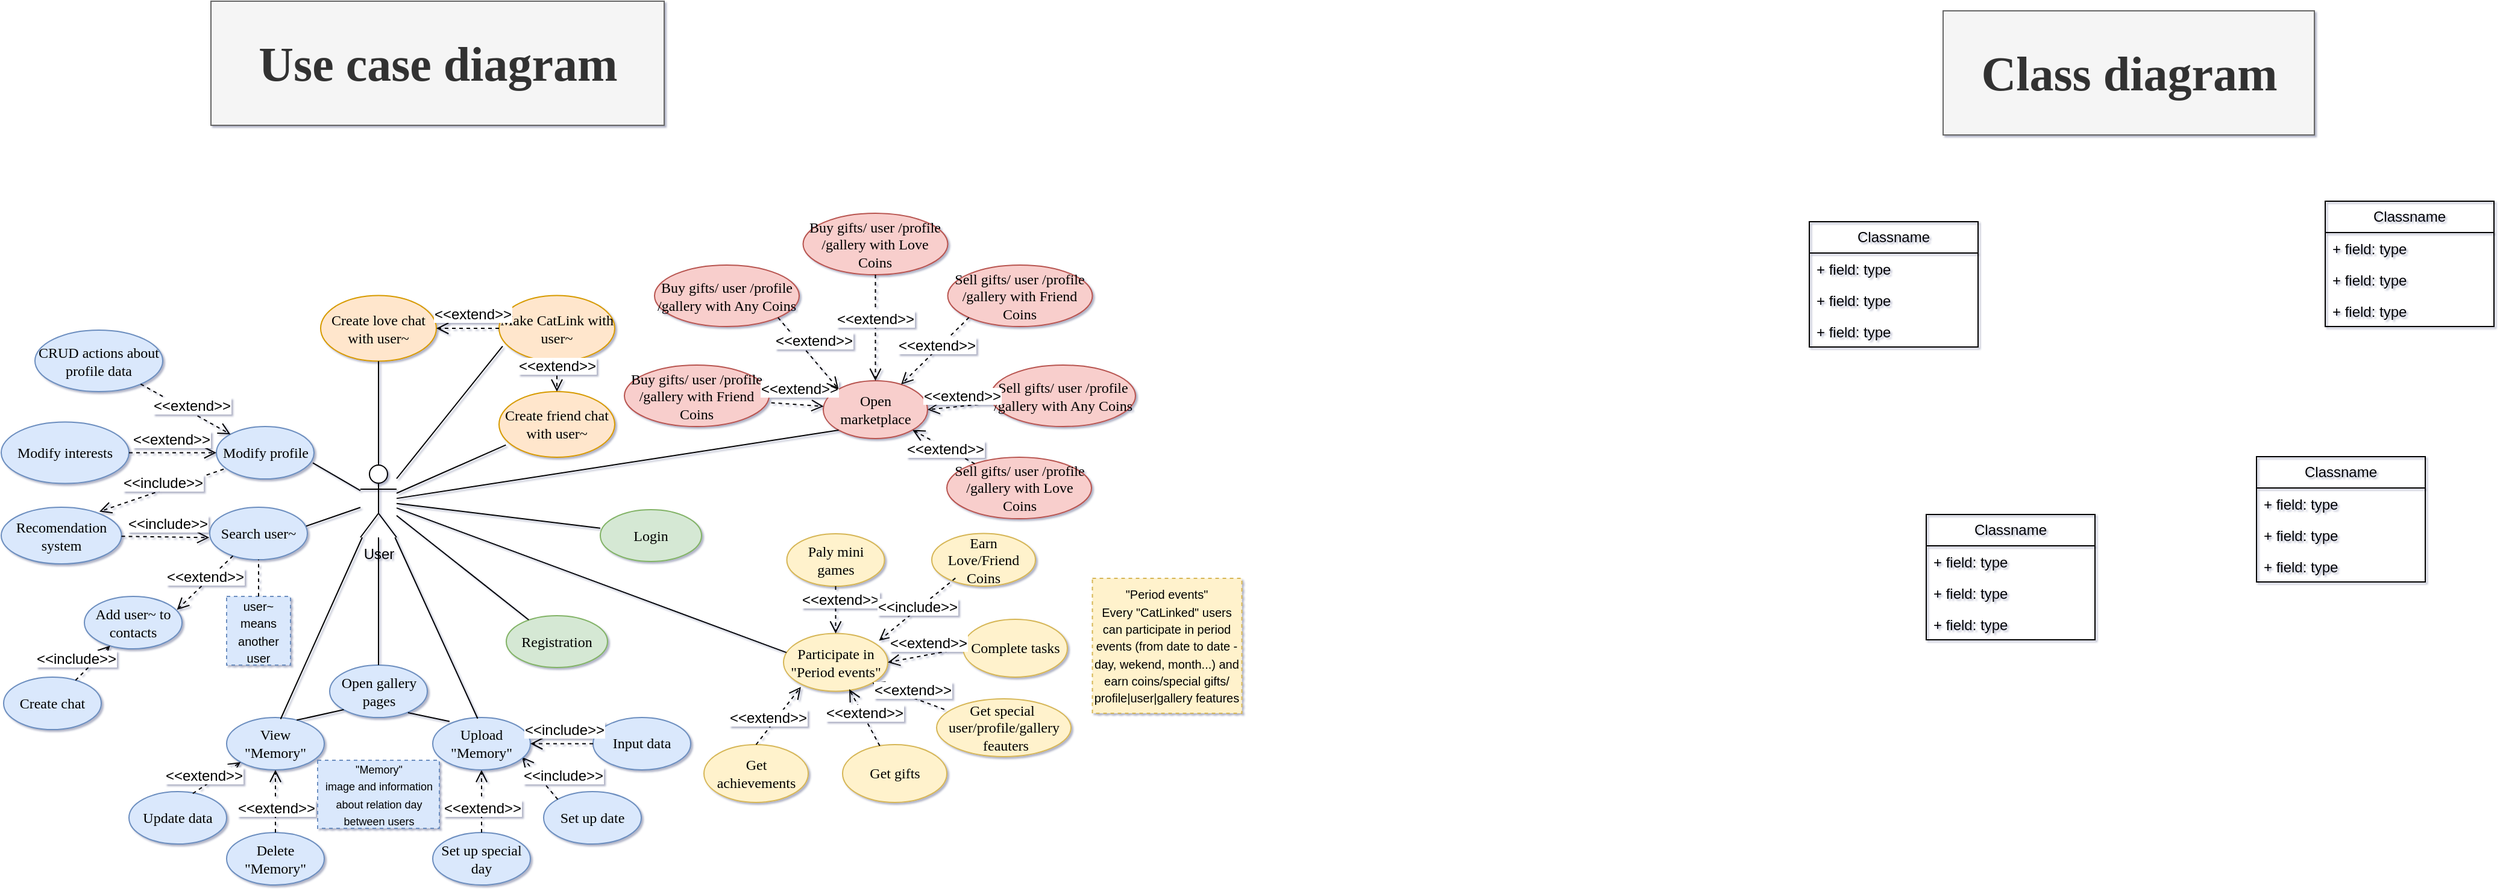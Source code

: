 <mxfile version="28.1.1">
  <diagram name="Page-1" id="BVFFTkGotnWz1ECZ5XN4">
    <mxGraphModel dx="1934" dy="972" grid="0" gridSize="10" guides="1" tooltips="1" connect="1" arrows="1" fold="1" page="0" pageScale="1" pageWidth="850" pageHeight="1100" background="light-dark(#FFFFFF,#F1F1F1)" math="0" shadow="1">
      <root>
        <mxCell id="0" />
        <mxCell id="1" parent="0" />
        <mxCell id="_nb2k66JtucjqHiSEeKR-1" value="&lt;h1&gt;&lt;font style=&quot;font-size: 40px;&quot; face=&quot;Georgia&quot;&gt;Use case diagram&lt;/font&gt;&lt;/h1&gt;" style="text;html=1;align=center;verticalAlign=middle;resizable=0;points=[];autosize=1;strokeColor=#666666;fillColor=#f5f5f5;fontSize=16;fontColor=#333333;" vertex="1" parent="1">
          <mxGeometry x="-236" y="-296" width="376" height="103" as="geometry" />
        </mxCell>
        <mxCell id="_nb2k66JtucjqHiSEeKR-5" value="User" style="shape=umlActor;verticalLabelPosition=bottom;verticalAlign=top;html=1;outlineConnect=0;" vertex="1" parent="1">
          <mxGeometry x="-112" y="89" width="30" height="60" as="geometry" />
        </mxCell>
        <mxCell id="_nb2k66JtucjqHiSEeKR-12" value="&lt;font face=&quot;Georgia&quot;&gt;Registration&lt;/font&gt;" style="ellipse;whiteSpace=wrap;html=1;fillColor=#d5e8d4;strokeColor=#82b366;" vertex="1" parent="1">
          <mxGeometry x="9" y="214" width="84" height="43" as="geometry" />
        </mxCell>
        <mxCell id="_nb2k66JtucjqHiSEeKR-27" style="edgeStyle=none;curved=1;rounded=0;orthogonalLoop=1;jettySize=auto;html=1;entryX=0.222;entryY=0.081;entryDx=0;entryDy=0;fontSize=12;startSize=8;endSize=8;endArrow=none;endFill=0;entryPerimeter=0;" edge="1" parent="1" source="_nb2k66JtucjqHiSEeKR-5" target="_nb2k66JtucjqHiSEeKR-12">
          <mxGeometry relative="1" as="geometry">
            <mxPoint x="-109" y="131" as="sourcePoint" />
            <mxPoint x="-180" y="159" as="targetPoint" />
          </mxGeometry>
        </mxCell>
        <mxCell id="_nb2k66JtucjqHiSEeKR-30" value="&lt;font face=&quot;Georgia&quot;&gt;Search user~&lt;/font&gt;" style="ellipse;whiteSpace=wrap;html=1;fillColor=#dae8fc;strokeColor=#6c8ebf;" vertex="1" parent="1">
          <mxGeometry x="-237" y="124" width="81" height="43.5" as="geometry" />
        </mxCell>
        <mxCell id="_nb2k66JtucjqHiSEeKR-31" value="&lt;font face=&quot;Georgia&quot;&gt;Recomendation system&lt;/font&gt;" style="ellipse;whiteSpace=wrap;html=1;fillColor=#dae8fc;strokeColor=#6c8ebf;" vertex="1" parent="1">
          <mxGeometry x="-410" y="124" width="99.79" height="47" as="geometry" />
        </mxCell>
        <mxCell id="_nb2k66JtucjqHiSEeKR-32" style="edgeStyle=none;curved=1;rounded=0;orthogonalLoop=1;jettySize=auto;html=1;fontSize=12;startSize=8;endSize=8;endArrow=none;endFill=0;exitX=0.988;exitY=0.359;exitDx=0;exitDy=0;exitPerimeter=0;" edge="1" parent="1" source="_nb2k66JtucjqHiSEeKR-30" target="_nb2k66JtucjqHiSEeKR-5">
          <mxGeometry relative="1" as="geometry">
            <mxPoint x="20" y="132" as="sourcePoint" />
            <mxPoint x="-51" y="155" as="targetPoint" />
          </mxGeometry>
        </mxCell>
        <mxCell id="_nb2k66JtucjqHiSEeKR-33" value="&amp;lt;&amp;lt;include&amp;gt;&amp;gt;" style="html=1;verticalAlign=bottom;endArrow=open;dashed=1;endSize=8;curved=0;rounded=0;fontSize=12;entryX=-0.005;entryY=0.579;entryDx=0;entryDy=0;entryPerimeter=0;" edge="1" parent="1" source="_nb2k66JtucjqHiSEeKR-31" target="_nb2k66JtucjqHiSEeKR-30">
          <mxGeometry x="0.051" y="2" relative="1" as="geometry">
            <mxPoint x="115.21" y="191" as="sourcePoint" />
            <mxPoint x="35.21" y="191" as="targetPoint" />
            <mxPoint as="offset" />
          </mxGeometry>
        </mxCell>
        <mxCell id="_nb2k66JtucjqHiSEeKR-37" value="&lt;font style=&quot;font-size: 10px;&quot;&gt;user~&lt;/font&gt;&lt;div&gt;&lt;font style=&quot;font-size: 10px;&quot;&gt;means another user&lt;/font&gt;&lt;/div&gt;" style="whiteSpace=wrap;html=1;strokeWidth=1;dashed=1;fillColor=#dae8fc;strokeColor=#6c8ebf;" vertex="1" parent="1">
          <mxGeometry x="-223" y="198" width="53" height="57" as="geometry" />
        </mxCell>
        <mxCell id="_nb2k66JtucjqHiSEeKR-39" style="edgeStyle=none;curved=1;rounded=0;orthogonalLoop=1;jettySize=auto;html=1;fontSize=12;startSize=8;endSize=8;endArrow=none;endFill=0;exitX=0.5;exitY=0;exitDx=0;exitDy=0;entryX=0.5;entryY=1;entryDx=0;entryDy=0;dashed=1;" edge="1" parent="1" source="_nb2k66JtucjqHiSEeKR-37" target="_nb2k66JtucjqHiSEeKR-30">
          <mxGeometry relative="1" as="geometry">
            <mxPoint x="111.21" y="177" as="sourcePoint" />
            <mxPoint x="30.21" y="177" as="targetPoint" />
          </mxGeometry>
        </mxCell>
        <mxCell id="_nb2k66JtucjqHiSEeKR-41" value="&lt;font face=&quot;Georgia&quot;&gt;Open marketplace&lt;/font&gt;" style="ellipse;whiteSpace=wrap;html=1;fillColor=#f8cecc;strokeColor=#b85450;" vertex="1" parent="1">
          <mxGeometry x="272" y="19" width="86.5" height="48" as="geometry" />
        </mxCell>
        <mxCell id="_nb2k66JtucjqHiSEeKR-43" value="&lt;font face=&quot;Georgia&quot;&gt;Make CatLink with user~&lt;/font&gt;" style="ellipse;whiteSpace=wrap;html=1;fillColor=#ffe6cc;strokeColor=#d79b00;" vertex="1" parent="1">
          <mxGeometry x="3" y="-51.75" width="96" height="54.5" as="geometry" />
        </mxCell>
        <mxCell id="_nb2k66JtucjqHiSEeKR-46" style="edgeStyle=none;curved=1;rounded=0;orthogonalLoop=1;jettySize=auto;html=1;entryX=0;entryY=1;entryDx=0;entryDy=0;fontSize=12;startSize=8;endSize=8;endArrow=none;endFill=0;" edge="1" parent="1" source="_nb2k66JtucjqHiSEeKR-5" target="_nb2k66JtucjqHiSEeKR-41">
          <mxGeometry relative="1" as="geometry">
            <mxPoint x="-52" y="107" as="sourcePoint" />
            <mxPoint x="-124" y="77" as="targetPoint" />
          </mxGeometry>
        </mxCell>
        <mxCell id="_nb2k66JtucjqHiSEeKR-48" style="edgeStyle=none;curved=1;rounded=0;orthogonalLoop=1;jettySize=auto;html=1;entryX=0.031;entryY=0.771;entryDx=0;entryDy=0;fontSize=12;startSize=8;endSize=8;endArrow=none;endFill=0;entryPerimeter=0;" edge="1" parent="1" source="_nb2k66JtucjqHiSEeKR-5" target="_nb2k66JtucjqHiSEeKR-43">
          <mxGeometry relative="1" as="geometry">
            <mxPoint x="4" y="143" as="sourcePoint" />
            <mxPoint x="-40" y="66" as="targetPoint" />
          </mxGeometry>
        </mxCell>
        <mxCell id="_nb2k66JtucjqHiSEeKR-51" value="&lt;font face=&quot;Georgia&quot;&gt;Create love chat with user~&lt;/font&gt;" style="ellipse;whiteSpace=wrap;html=1;fillColor=#ffe6cc;strokeColor=#d79b00;" vertex="1" parent="1">
          <mxGeometry x="-145" y="-51.75" width="96" height="54.5" as="geometry" />
        </mxCell>
        <mxCell id="_nb2k66JtucjqHiSEeKR-52" value="&lt;font face=&quot;Georgia&quot;&gt;Create friend chat with user~&lt;/font&gt;" style="ellipse;whiteSpace=wrap;html=1;fillColor=#ffe6cc;strokeColor=#d79b00;" vertex="1" parent="1">
          <mxGeometry x="3" y="28" width="96" height="54.5" as="geometry" />
        </mxCell>
        <mxCell id="_nb2k66JtucjqHiSEeKR-53" style="edgeStyle=none;curved=1;rounded=0;orthogonalLoop=1;jettySize=auto;html=1;entryX=0.059;entryY=0.813;entryDx=0;entryDy=0;fontSize=12;startSize=8;endSize=8;endArrow=none;endFill=0;entryPerimeter=0;" edge="1" parent="1" source="_nb2k66JtucjqHiSEeKR-5" target="_nb2k66JtucjqHiSEeKR-52">
          <mxGeometry relative="1" as="geometry">
            <mxPoint x="80" y="35" as="sourcePoint" />
            <mxPoint x="158" y="-20" as="targetPoint" />
          </mxGeometry>
        </mxCell>
        <mxCell id="_nb2k66JtucjqHiSEeKR-54" style="edgeStyle=none;curved=1;rounded=0;orthogonalLoop=1;jettySize=auto;html=1;entryX=0.5;entryY=1;entryDx=0;entryDy=0;fontSize=12;startSize=8;endSize=8;endArrow=none;endFill=0;" edge="1" parent="1" source="_nb2k66JtucjqHiSEeKR-5" target="_nb2k66JtucjqHiSEeKR-51">
          <mxGeometry relative="1" as="geometry">
            <mxPoint x="80" y="51" as="sourcePoint" />
            <mxPoint x="171" y="11" as="targetPoint" />
          </mxGeometry>
        </mxCell>
        <mxCell id="_nb2k66JtucjqHiSEeKR-55" value="&amp;lt;&amp;lt;extend&amp;gt;&amp;gt;" style="html=1;verticalAlign=bottom;endArrow=open;dashed=1;endSize=8;curved=0;rounded=0;fontSize=12;entryX=1;entryY=0.5;entryDx=0;entryDy=0;exitX=0;exitY=0.5;exitDx=0;exitDy=0;" edge="1" parent="1" source="_nb2k66JtucjqHiSEeKR-43" target="_nb2k66JtucjqHiSEeKR-51">
          <mxGeometry x="-0.133" y="-3" relative="1" as="geometry">
            <mxPoint x="159" y="128" as="sourcePoint" />
            <mxPoint x="99" y="99" as="targetPoint" />
            <mxPoint as="offset" />
          </mxGeometry>
        </mxCell>
        <mxCell id="_nb2k66JtucjqHiSEeKR-56" value="&amp;lt;&amp;lt;extend&amp;gt;&amp;gt;" style="html=1;verticalAlign=bottom;endArrow=open;dashed=1;endSize=8;curved=0;rounded=0;fontSize=12;entryX=0.5;entryY=0;entryDx=0;entryDy=0;exitX=0.5;exitY=1;exitDx=0;exitDy=0;" edge="1" parent="1" source="_nb2k66JtucjqHiSEeKR-43" target="_nb2k66JtucjqHiSEeKR-52">
          <mxGeometry x="0.024" relative="1" as="geometry">
            <mxPoint x="211" y="25" as="sourcePoint" />
            <mxPoint x="151" y="-4" as="targetPoint" />
            <mxPoint as="offset" />
          </mxGeometry>
        </mxCell>
        <mxCell id="_nb2k66JtucjqHiSEeKR-63" value="&lt;font face=&quot;Georgia&quot;&gt;Add user~ to contacts&lt;/font&gt;" style="ellipse;whiteSpace=wrap;html=1;fillColor=#dae8fc;strokeColor=#6c8ebf;" vertex="1" parent="1">
          <mxGeometry x="-341" y="198" width="81" height="43.5" as="geometry" />
        </mxCell>
        <mxCell id="_nb2k66JtucjqHiSEeKR-65" value="&amp;lt;&amp;lt;extend&amp;gt;&amp;gt;" style="html=1;verticalAlign=bottom;endArrow=open;dashed=1;endSize=8;curved=0;rounded=0;fontSize=12;entryX=0.948;entryY=0.257;entryDx=0;entryDy=0;entryPerimeter=0;exitX=0.237;exitY=0.929;exitDx=0;exitDy=0;exitPerimeter=0;" edge="1" parent="1" source="_nb2k66JtucjqHiSEeKR-30" target="_nb2k66JtucjqHiSEeKR-63">
          <mxGeometry x="0.092" y="3" relative="1" as="geometry">
            <mxPoint x="158" y="174" as="sourcePoint" />
            <mxPoint x="96" y="149" as="targetPoint" />
            <mxPoint as="offset" />
          </mxGeometry>
        </mxCell>
        <mxCell id="_nb2k66JtucjqHiSEeKR-66" value="&lt;font face=&quot;Georgia&quot;&gt;Open gallery pages&lt;/font&gt;" style="ellipse;whiteSpace=wrap;html=1;fillColor=#dae8fc;strokeColor=#6c8ebf;" vertex="1" parent="1">
          <mxGeometry x="-137.5" y="255" width="81" height="43.5" as="geometry" />
        </mxCell>
        <mxCell id="_nb2k66JtucjqHiSEeKR-67" style="edgeStyle=none;curved=1;rounded=0;orthogonalLoop=1;jettySize=auto;html=1;fontSize=12;startSize=8;endSize=8;endArrow=none;endFill=0;exitX=0.5;exitY=0;exitDx=0;exitDy=0;" edge="1" parent="1" source="_nb2k66JtucjqHiSEeKR-66" target="_nb2k66JtucjqHiSEeKR-5">
          <mxGeometry relative="1" as="geometry">
            <mxPoint x="-1" y="175" as="sourcePoint" />
            <mxPoint x="-78" y="129" as="targetPoint" />
          </mxGeometry>
        </mxCell>
        <mxCell id="_nb2k66JtucjqHiSEeKR-69" value="&lt;font face=&quot;Georgia&quot;&gt;Set up date&lt;/font&gt;" style="ellipse;whiteSpace=wrap;html=1;fillColor=#dae8fc;strokeColor=#6c8ebf;" vertex="1" parent="1">
          <mxGeometry x="40" y="360" width="81" height="43.5" as="geometry" />
        </mxCell>
        <mxCell id="_nb2k66JtucjqHiSEeKR-71" value="&amp;lt;&amp;lt;include&amp;gt;&amp;gt;" style="html=1;verticalAlign=bottom;endArrow=open;dashed=1;endSize=8;curved=0;rounded=0;fontSize=12;exitX=0;exitY=0;exitDx=0;exitDy=0;entryX=0.914;entryY=0.752;entryDx=0;entryDy=0;entryPerimeter=0;" edge="1" parent="1" source="_nb2k66JtucjqHiSEeKR-69" target="_nb2k66JtucjqHiSEeKR-74">
          <mxGeometry x="-0.758" y="-10" relative="1" as="geometry">
            <mxPoint x="25" y="342" as="sourcePoint" />
            <mxPoint x="-50" y="360" as="targetPoint" />
            <mxPoint as="offset" />
          </mxGeometry>
        </mxCell>
        <mxCell id="_nb2k66JtucjqHiSEeKR-72" value="&lt;font face=&quot;Georgia&quot;&gt;Set up special day&lt;/font&gt;" style="ellipse;whiteSpace=wrap;html=1;fillColor=#dae8fc;strokeColor=#6c8ebf;" vertex="1" parent="1">
          <mxGeometry x="-52" y="394" width="81" height="43.5" as="geometry" />
        </mxCell>
        <mxCell id="_nb2k66JtucjqHiSEeKR-73" value="&amp;lt;&amp;lt;extend&amp;gt;&amp;gt;" style="html=1;verticalAlign=bottom;endArrow=open;dashed=1;endSize=8;curved=0;rounded=0;fontSize=12;entryX=0.5;entryY=1;entryDx=0;entryDy=0;exitX=0.5;exitY=0;exitDx=0;exitDy=0;" edge="1" parent="1" source="_nb2k66JtucjqHiSEeKR-72" target="_nb2k66JtucjqHiSEeKR-74">
          <mxGeometry x="-0.566" relative="1" as="geometry">
            <mxPoint x="110" y="377.5" as="sourcePoint" />
            <mxPoint x="-82" y="377.0" as="targetPoint" />
            <mxPoint as="offset" />
          </mxGeometry>
        </mxCell>
        <mxCell id="_nb2k66JtucjqHiSEeKR-74" value="&lt;font face=&quot;Georgia&quot;&gt;Upload &quot;Memory&quot;&lt;/font&gt;" style="ellipse;whiteSpace=wrap;html=1;fillColor=#dae8fc;strokeColor=#6c8ebf;" vertex="1" parent="1">
          <mxGeometry x="-52" y="298.5" width="81" height="43.5" as="geometry" />
        </mxCell>
        <mxCell id="_nb2k66JtucjqHiSEeKR-75" style="edgeStyle=none;curved=1;rounded=0;orthogonalLoop=1;jettySize=auto;html=1;fontSize=12;startSize=8;endSize=8;endArrow=none;endFill=0;exitX=0.172;exitY=0.074;exitDx=0;exitDy=0;entryX=0.802;entryY=0.909;entryDx=0;entryDy=0;entryPerimeter=0;exitPerimeter=0;" edge="1" parent="1" source="_nb2k66JtucjqHiSEeKR-74" target="_nb2k66JtucjqHiSEeKR-66">
          <mxGeometry relative="1" as="geometry">
            <mxPoint x="-92" y="364" as="sourcePoint" />
            <mxPoint x="-92" y="254" as="targetPoint" />
          </mxGeometry>
        </mxCell>
        <mxCell id="_nb2k66JtucjqHiSEeKR-76" style="edgeStyle=none;curved=1;rounded=0;orthogonalLoop=1;jettySize=auto;html=1;fontSize=12;startSize=8;endSize=8;endArrow=none;endFill=0;exitX=0.46;exitY=0.02;exitDx=0;exitDy=0;exitPerimeter=0;" edge="1" parent="1" source="_nb2k66JtucjqHiSEeKR-74" target="_nb2k66JtucjqHiSEeKR-5">
          <mxGeometry relative="1" as="geometry">
            <mxPoint x="-57" y="310" as="sourcePoint" />
            <mxPoint x="-30" y="204" as="targetPoint" />
          </mxGeometry>
        </mxCell>
        <mxCell id="_nb2k66JtucjqHiSEeKR-77" value="&lt;font face=&quot;Georgia&quot;&gt;View &quot;Memory&quot;&lt;/font&gt;" style="ellipse;whiteSpace=wrap;html=1;fillColor=#dae8fc;strokeColor=#6c8ebf;" vertex="1" parent="1">
          <mxGeometry x="-223" y="298.5" width="81" height="43.5" as="geometry" />
        </mxCell>
        <mxCell id="_nb2k66JtucjqHiSEeKR-78" style="edgeStyle=none;curved=1;rounded=0;orthogonalLoop=1;jettySize=auto;html=1;fontSize=12;startSize=8;endSize=8;endArrow=none;endFill=0;exitX=0.718;exitY=0.05;exitDx=0;exitDy=0;entryX=0;entryY=1;entryDx=0;entryDy=0;exitPerimeter=0;" edge="1" parent="1" source="_nb2k66JtucjqHiSEeKR-77" target="_nb2k66JtucjqHiSEeKR-66">
          <mxGeometry relative="1" as="geometry">
            <mxPoint x="-98" y="310" as="sourcePoint" />
            <mxPoint x="-119" y="295" as="targetPoint" />
          </mxGeometry>
        </mxCell>
        <mxCell id="_nb2k66JtucjqHiSEeKR-79" value="&lt;font face=&quot;Georgia&quot;&gt;Update data&lt;/font&gt;" style="ellipse;whiteSpace=wrap;html=1;fillColor=#dae8fc;strokeColor=#6c8ebf;" vertex="1" parent="1">
          <mxGeometry x="-304" y="360" width="81" height="43.5" as="geometry" />
        </mxCell>
        <mxCell id="_nb2k66JtucjqHiSEeKR-80" style="edgeStyle=none;curved=1;rounded=0;orthogonalLoop=1;jettySize=auto;html=1;fontSize=12;startSize=8;endSize=8;endArrow=none;endFill=0;exitX=0.553;exitY=0.029;exitDx=0;exitDy=0;exitPerimeter=0;" edge="1" parent="1" source="_nb2k66JtucjqHiSEeKR-77" target="_nb2k66JtucjqHiSEeKR-5">
          <mxGeometry relative="1" as="geometry">
            <mxPoint x="-19" y="322" as="sourcePoint" />
            <mxPoint x="-72" y="172" as="targetPoint" />
          </mxGeometry>
        </mxCell>
        <mxCell id="_nb2k66JtucjqHiSEeKR-81" value="&amp;lt;&amp;lt;extend&amp;gt;&amp;gt;" style="html=1;verticalAlign=bottom;endArrow=open;dashed=1;endSize=8;curved=0;rounded=0;fontSize=12;entryX=0;entryY=1;entryDx=0;entryDy=0;exitX=0.654;exitY=0.035;exitDx=0;exitDy=0;exitPerimeter=0;" edge="1" parent="1" source="_nb2k66JtucjqHiSEeKR-79" target="_nb2k66JtucjqHiSEeKR-77">
          <mxGeometry x="-0.552" relative="1" as="geometry">
            <mxPoint x="-173" y="418" as="sourcePoint" />
            <mxPoint x="-173" y="366" as="targetPoint" />
            <mxPoint as="offset" />
          </mxGeometry>
        </mxCell>
        <mxCell id="_nb2k66JtucjqHiSEeKR-82" value="&lt;font face=&quot;Georgia&quot;&gt;Input data&lt;/font&gt;" style="ellipse;whiteSpace=wrap;html=1;fillColor=#dae8fc;strokeColor=#6c8ebf;" vertex="1" parent="1">
          <mxGeometry x="81" y="298.5" width="81" height="43.5" as="geometry" />
        </mxCell>
        <mxCell id="_nb2k66JtucjqHiSEeKR-83" value="&amp;lt;&amp;lt;include&amp;gt;&amp;gt;" style="html=1;verticalAlign=bottom;endArrow=open;dashed=1;endSize=8;curved=0;rounded=0;fontSize=12;exitX=0;exitY=0.5;exitDx=0;exitDy=0;entryX=1;entryY=0.5;entryDx=0;entryDy=0;" edge="1" parent="1" source="_nb2k66JtucjqHiSEeKR-82" target="_nb2k66JtucjqHiSEeKR-74">
          <mxGeometry x="-0.079" y="-2" relative="1" as="geometry">
            <mxPoint x="78" y="365" as="sourcePoint" />
            <mxPoint x="38" y="335" as="targetPoint" />
            <mxPoint as="offset" />
          </mxGeometry>
        </mxCell>
        <mxCell id="_nb2k66JtucjqHiSEeKR-86" value="&lt;font face=&quot;Georgia&quot;&gt;Delete &quot;Memory&quot;&lt;/font&gt;" style="ellipse;whiteSpace=wrap;html=1;fillColor=#dae8fc;strokeColor=#6c8ebf;" vertex="1" parent="1">
          <mxGeometry x="-223" y="394" width="81" height="43.5" as="geometry" />
        </mxCell>
        <mxCell id="_nb2k66JtucjqHiSEeKR-87" value="&lt;font style=&quot;font-size: 9px;&quot;&gt;&quot;Memory&quot;&lt;/font&gt;&lt;div&gt;&lt;font style=&quot;font-size: 9px;&quot;&gt;image and information about relation day between users&lt;/font&gt;&lt;/div&gt;" style="whiteSpace=wrap;html=1;strokeWidth=1;dashed=1;fillColor=#dae8fc;strokeColor=#6c8ebf;" vertex="1" parent="1">
          <mxGeometry x="-147.5" y="334" width="101" height="56.5" as="geometry" />
        </mxCell>
        <mxCell id="_nb2k66JtucjqHiSEeKR-88" value="&amp;lt;&amp;lt;extend&amp;gt;&amp;gt;" style="html=1;verticalAlign=bottom;endArrow=open;dashed=1;endSize=8;curved=0;rounded=0;fontSize=12;entryX=0.5;entryY=1;entryDx=0;entryDy=0;" edge="1" parent="1" source="_nb2k66JtucjqHiSEeKR-86" target="_nb2k66JtucjqHiSEeKR-77">
          <mxGeometry x="-0.566" relative="1" as="geometry">
            <mxPoint x="-141" y="390" as="sourcePoint" />
            <mxPoint x="-114" y="362" as="targetPoint" />
            <mxPoint as="offset" />
          </mxGeometry>
        </mxCell>
        <mxCell id="_nb2k66JtucjqHiSEeKR-90" value="&lt;font face=&quot;Georgia&quot;&gt;Modify profile&lt;/font&gt;" style="ellipse;whiteSpace=wrap;html=1;fillColor=#dae8fc;strokeColor=#6c8ebf;" vertex="1" parent="1">
          <mxGeometry x="-231.5" y="57" width="81" height="43.5" as="geometry" />
        </mxCell>
        <mxCell id="_nb2k66JtucjqHiSEeKR-91" value="&lt;font face=&quot;Georgia&quot;&gt;CRUD actions about profile data&lt;/font&gt;" style="ellipse;whiteSpace=wrap;html=1;fillColor=#dae8fc;strokeColor=#6c8ebf;" vertex="1" parent="1">
          <mxGeometry x="-382" y="-23" width="106" height="51" as="geometry" />
        </mxCell>
        <mxCell id="_nb2k66JtucjqHiSEeKR-92" style="edgeStyle=none;curved=1;rounded=0;orthogonalLoop=1;jettySize=auto;html=1;entryX=0.988;entryY=0.693;entryDx=0;entryDy=0;fontSize=12;startSize=8;endSize=8;endArrow=none;endFill=0;entryPerimeter=0;" edge="1" parent="1" source="_nb2k66JtucjqHiSEeKR-5" target="_nb2k66JtucjqHiSEeKR-90">
          <mxGeometry relative="1" as="geometry">
            <mxPoint x="-58" y="137" as="sourcePoint" />
            <mxPoint x="-16" y="46" as="targetPoint" />
          </mxGeometry>
        </mxCell>
        <mxCell id="_nb2k66JtucjqHiSEeKR-93" value="&amp;lt;&amp;lt;extend&amp;gt;&amp;gt;" style="html=1;verticalAlign=bottom;endArrow=open;dashed=1;endSize=8;curved=0;rounded=0;fontSize=12;entryX=0;entryY=0;entryDx=0;entryDy=0;" edge="1" parent="1" source="_nb2k66JtucjqHiSEeKR-91" target="_nb2k66JtucjqHiSEeKR-90">
          <mxGeometry x="0.186" y="-3" relative="1" as="geometry">
            <mxPoint x="37" y="170" as="sourcePoint" />
            <mxPoint x="89" y="147" as="targetPoint" />
            <mxPoint as="offset" />
          </mxGeometry>
        </mxCell>
        <mxCell id="_nb2k66JtucjqHiSEeKR-96" value="&lt;font face=&quot;Georgia&quot;&gt;Modify interests&lt;/font&gt;" style="ellipse;whiteSpace=wrap;html=1;fillColor=#dae8fc;strokeColor=#6c8ebf;" vertex="1" parent="1">
          <mxGeometry x="-410" y="53.25" width="106" height="51" as="geometry" />
        </mxCell>
        <mxCell id="_nb2k66JtucjqHiSEeKR-97" value="&amp;lt;&amp;lt;extend&amp;gt;&amp;gt;" style="html=1;verticalAlign=bottom;endArrow=open;dashed=1;endSize=8;curved=0;rounded=0;fontSize=12;exitX=1;exitY=0.5;exitDx=0;exitDy=0;" edge="1" parent="1" source="_nb2k66JtucjqHiSEeKR-96" target="_nb2k66JtucjqHiSEeKR-90">
          <mxGeometry x="-0.035" y="2" relative="1" as="geometry">
            <mxPoint x="-240" y="69" as="sourcePoint" />
            <mxPoint x="-191" y="97" as="targetPoint" />
            <mxPoint as="offset" />
          </mxGeometry>
        </mxCell>
        <mxCell id="_nb2k66JtucjqHiSEeKR-98" value="&amp;lt;&amp;lt;include&amp;gt;&amp;gt;" style="html=1;verticalAlign=bottom;endArrow=open;dashed=1;endSize=8;curved=0;rounded=0;fontSize=12;entryX=0.816;entryY=0.077;entryDx=0;entryDy=0;entryPerimeter=0;exitX=0.075;exitY=0.814;exitDx=0;exitDy=0;exitPerimeter=0;" edge="1" parent="1" source="_nb2k66JtucjqHiSEeKR-90" target="_nb2k66JtucjqHiSEeKR-31">
          <mxGeometry x="0.0" y="3" relative="1" as="geometry">
            <mxPoint x="-232" y="114" as="sourcePoint" />
            <mxPoint x="-159" y="115" as="targetPoint" />
            <mxPoint as="offset" />
          </mxGeometry>
        </mxCell>
        <mxCell id="_nb2k66JtucjqHiSEeKR-100" value="&lt;h1&gt;&lt;font face=&quot;Georgia&quot;&gt;&lt;span style=&quot;font-size: 40px;&quot;&gt;Class diagram&lt;/span&gt;&lt;/font&gt;&lt;/h1&gt;" style="text;html=1;align=center;verticalAlign=middle;resizable=0;points=[];autosize=1;strokeColor=#666666;fillColor=#f5f5f5;fontSize=16;fontColor=#333333;" vertex="1" parent="1">
          <mxGeometry x="1201" y="-288" width="308" height="103" as="geometry" />
        </mxCell>
        <mxCell id="_nb2k66JtucjqHiSEeKR-102" value="Classname" style="swimlane;fontStyle=0;childLayout=stackLayout;horizontal=1;startSize=26;fillColor=none;horizontalStack=0;resizeParent=1;resizeParentMax=0;resizeLast=0;collapsible=1;marginBottom=0;whiteSpace=wrap;html=1;" vertex="1" parent="1">
          <mxGeometry x="1090" y="-113" width="140" height="104" as="geometry" />
        </mxCell>
        <mxCell id="_nb2k66JtucjqHiSEeKR-103" value="+ field: type" style="text;strokeColor=none;fillColor=none;align=left;verticalAlign=top;spacingLeft=4;spacingRight=4;overflow=hidden;rotatable=0;points=[[0,0.5],[1,0.5]];portConstraint=eastwest;whiteSpace=wrap;html=1;" vertex="1" parent="_nb2k66JtucjqHiSEeKR-102">
          <mxGeometry y="26" width="140" height="26" as="geometry" />
        </mxCell>
        <mxCell id="_nb2k66JtucjqHiSEeKR-104" value="+ field: type" style="text;strokeColor=none;fillColor=none;align=left;verticalAlign=top;spacingLeft=4;spacingRight=4;overflow=hidden;rotatable=0;points=[[0,0.5],[1,0.5]];portConstraint=eastwest;whiteSpace=wrap;html=1;" vertex="1" parent="_nb2k66JtucjqHiSEeKR-102">
          <mxGeometry y="52" width="140" height="26" as="geometry" />
        </mxCell>
        <mxCell id="_nb2k66JtucjqHiSEeKR-105" value="+ field: type" style="text;strokeColor=none;fillColor=none;align=left;verticalAlign=top;spacingLeft=4;spacingRight=4;overflow=hidden;rotatable=0;points=[[0,0.5],[1,0.5]];portConstraint=eastwest;whiteSpace=wrap;html=1;" vertex="1" parent="_nb2k66JtucjqHiSEeKR-102">
          <mxGeometry y="78" width="140" height="26" as="geometry" />
        </mxCell>
        <mxCell id="_nb2k66JtucjqHiSEeKR-106" value="Classname" style="swimlane;fontStyle=0;childLayout=stackLayout;horizontal=1;startSize=26;fillColor=none;horizontalStack=0;resizeParent=1;resizeParentMax=0;resizeLast=0;collapsible=1;marginBottom=0;whiteSpace=wrap;html=1;" vertex="1" parent="1">
          <mxGeometry x="1518" y="-130" width="140" height="104" as="geometry" />
        </mxCell>
        <mxCell id="_nb2k66JtucjqHiSEeKR-107" value="+ field: type" style="text;strokeColor=none;fillColor=none;align=left;verticalAlign=top;spacingLeft=4;spacingRight=4;overflow=hidden;rotatable=0;points=[[0,0.5],[1,0.5]];portConstraint=eastwest;whiteSpace=wrap;html=1;" vertex="1" parent="_nb2k66JtucjqHiSEeKR-106">
          <mxGeometry y="26" width="140" height="26" as="geometry" />
        </mxCell>
        <mxCell id="_nb2k66JtucjqHiSEeKR-108" value="+ field: type" style="text;strokeColor=none;fillColor=none;align=left;verticalAlign=top;spacingLeft=4;spacingRight=4;overflow=hidden;rotatable=0;points=[[0,0.5],[1,0.5]];portConstraint=eastwest;whiteSpace=wrap;html=1;" vertex="1" parent="_nb2k66JtucjqHiSEeKR-106">
          <mxGeometry y="52" width="140" height="26" as="geometry" />
        </mxCell>
        <mxCell id="_nb2k66JtucjqHiSEeKR-109" value="+ field: type" style="text;strokeColor=none;fillColor=none;align=left;verticalAlign=top;spacingLeft=4;spacingRight=4;overflow=hidden;rotatable=0;points=[[0,0.5],[1,0.5]];portConstraint=eastwest;whiteSpace=wrap;html=1;" vertex="1" parent="_nb2k66JtucjqHiSEeKR-106">
          <mxGeometry y="78" width="140" height="26" as="geometry" />
        </mxCell>
        <mxCell id="_nb2k66JtucjqHiSEeKR-110" value="Classname" style="swimlane;fontStyle=0;childLayout=stackLayout;horizontal=1;startSize=26;fillColor=none;horizontalStack=0;resizeParent=1;resizeParentMax=0;resizeLast=0;collapsible=1;marginBottom=0;whiteSpace=wrap;html=1;" vertex="1" parent="1">
          <mxGeometry x="1461" y="82" width="140" height="104" as="geometry" />
        </mxCell>
        <mxCell id="_nb2k66JtucjqHiSEeKR-111" value="+ field: type" style="text;strokeColor=none;fillColor=none;align=left;verticalAlign=top;spacingLeft=4;spacingRight=4;overflow=hidden;rotatable=0;points=[[0,0.5],[1,0.5]];portConstraint=eastwest;whiteSpace=wrap;html=1;" vertex="1" parent="_nb2k66JtucjqHiSEeKR-110">
          <mxGeometry y="26" width="140" height="26" as="geometry" />
        </mxCell>
        <mxCell id="_nb2k66JtucjqHiSEeKR-112" value="+ field: type" style="text;strokeColor=none;fillColor=none;align=left;verticalAlign=top;spacingLeft=4;spacingRight=4;overflow=hidden;rotatable=0;points=[[0,0.5],[1,0.5]];portConstraint=eastwest;whiteSpace=wrap;html=1;" vertex="1" parent="_nb2k66JtucjqHiSEeKR-110">
          <mxGeometry y="52" width="140" height="26" as="geometry" />
        </mxCell>
        <mxCell id="_nb2k66JtucjqHiSEeKR-113" value="+ field: type" style="text;strokeColor=none;fillColor=none;align=left;verticalAlign=top;spacingLeft=4;spacingRight=4;overflow=hidden;rotatable=0;points=[[0,0.5],[1,0.5]];portConstraint=eastwest;whiteSpace=wrap;html=1;" vertex="1" parent="_nb2k66JtucjqHiSEeKR-110">
          <mxGeometry y="78" width="140" height="26" as="geometry" />
        </mxCell>
        <mxCell id="_nb2k66JtucjqHiSEeKR-114" value="Classname" style="swimlane;fontStyle=0;childLayout=stackLayout;horizontal=1;startSize=26;fillColor=none;horizontalStack=0;resizeParent=1;resizeParentMax=0;resizeLast=0;collapsible=1;marginBottom=0;whiteSpace=wrap;html=1;" vertex="1" parent="1">
          <mxGeometry x="1187" y="130" width="140" height="104" as="geometry" />
        </mxCell>
        <mxCell id="_nb2k66JtucjqHiSEeKR-115" value="+ field: type" style="text;strokeColor=none;fillColor=none;align=left;verticalAlign=top;spacingLeft=4;spacingRight=4;overflow=hidden;rotatable=0;points=[[0,0.5],[1,0.5]];portConstraint=eastwest;whiteSpace=wrap;html=1;" vertex="1" parent="_nb2k66JtucjqHiSEeKR-114">
          <mxGeometry y="26" width="140" height="26" as="geometry" />
        </mxCell>
        <mxCell id="_nb2k66JtucjqHiSEeKR-116" value="+ field: type" style="text;strokeColor=none;fillColor=none;align=left;verticalAlign=top;spacingLeft=4;spacingRight=4;overflow=hidden;rotatable=0;points=[[0,0.5],[1,0.5]];portConstraint=eastwest;whiteSpace=wrap;html=1;" vertex="1" parent="_nb2k66JtucjqHiSEeKR-114">
          <mxGeometry y="52" width="140" height="26" as="geometry" />
        </mxCell>
        <mxCell id="_nb2k66JtucjqHiSEeKR-117" value="+ field: type" style="text;strokeColor=none;fillColor=none;align=left;verticalAlign=top;spacingLeft=4;spacingRight=4;overflow=hidden;rotatable=0;points=[[0,0.5],[1,0.5]];portConstraint=eastwest;whiteSpace=wrap;html=1;" vertex="1" parent="_nb2k66JtucjqHiSEeKR-114">
          <mxGeometry y="78" width="140" height="26" as="geometry" />
        </mxCell>
        <mxCell id="_nb2k66JtucjqHiSEeKR-118" value="&lt;font face=&quot;Georgia&quot;&gt;Participate in &quot;Period events&quot;&lt;/font&gt;" style="ellipse;whiteSpace=wrap;html=1;fillColor=#fff2cc;strokeColor=#d6b656;" vertex="1" parent="1">
          <mxGeometry x="239" y="228.75" width="86.5" height="48" as="geometry" />
        </mxCell>
        <mxCell id="_nb2k66JtucjqHiSEeKR-119" value="&lt;div style=&quot;&quot;&gt;&lt;font style=&quot;font-size: 10px;&quot;&gt;&quot;Period events&quot;&lt;/font&gt;&lt;/div&gt;&lt;div style=&quot;&quot;&gt;&lt;span style=&quot;background-color: transparent; color: light-dark(rgb(0, 0, 0), rgb(255, 255, 255));&quot;&gt;&lt;font style=&quot;font-size: 10px;&quot;&gt;Every &quot;CatLinked&quot; users can participate in period events (from date to date - day, wekend, month...) and earn coins/special gifts/ profile|user|gallery features&lt;/font&gt;&lt;/span&gt;&lt;/div&gt;" style="whiteSpace=wrap;html=1;strokeWidth=1;dashed=1;align=center;fillColor=#fff2cc;strokeColor=#d6b656;" vertex="1" parent="1">
          <mxGeometry x="495.25" y="183" width="124" height="112" as="geometry" />
        </mxCell>
        <mxCell id="_nb2k66JtucjqHiSEeKR-120" style="edgeStyle=none;curved=1;rounded=0;orthogonalLoop=1;jettySize=auto;html=1;entryX=0.028;entryY=0.33;entryDx=0;entryDy=0;fontSize=12;startSize=8;endSize=8;endArrow=none;endFill=0;entryPerimeter=0;" edge="1" parent="1" source="_nb2k66JtucjqHiSEeKR-5" target="_nb2k66JtucjqHiSEeKR-118">
          <mxGeometry relative="1" as="geometry">
            <mxPoint x="-63" y="118" as="sourcePoint" />
            <mxPoint x="91" y="118" as="targetPoint" />
          </mxGeometry>
        </mxCell>
        <mxCell id="_nb2k66JtucjqHiSEeKR-121" value="&lt;font face=&quot;Georgia&quot;&gt;Paly mini games&lt;/font&gt;" style="ellipse;whiteSpace=wrap;html=1;fillColor=#fff2cc;strokeColor=#d6b656;" vertex="1" parent="1">
          <mxGeometry x="241.75" y="146" width="81" height="43.5" as="geometry" />
        </mxCell>
        <mxCell id="_nb2k66JtucjqHiSEeKR-122" value="&amp;lt;&amp;lt;extend&amp;gt;&amp;gt;" style="html=1;verticalAlign=bottom;endArrow=open;dashed=1;endSize=8;curved=0;rounded=0;fontSize=12;entryX=0.5;entryY=0;entryDx=0;entryDy=0;exitX=0.5;exitY=1;exitDx=0;exitDy=0;" edge="1" parent="1" source="_nb2k66JtucjqHiSEeKR-121" target="_nb2k66JtucjqHiSEeKR-118">
          <mxGeometry x="0.048" y="4" relative="1" as="geometry">
            <mxPoint x="161.25" y="280.75" as="sourcePoint" />
            <mxPoint x="161.25" y="228.75" as="targetPoint" />
            <mxPoint as="offset" />
          </mxGeometry>
        </mxCell>
        <mxCell id="_nb2k66JtucjqHiSEeKR-123" value="&lt;font face=&quot;Georgia&quot;&gt;Earn Love/Friend Coins&lt;/font&gt;" style="ellipse;whiteSpace=wrap;html=1;fillColor=#fff2cc;strokeColor=#d6b656;" vertex="1" parent="1">
          <mxGeometry x="362" y="145.75" width="86" height="43.75" as="geometry" />
        </mxCell>
        <mxCell id="_nb2k66JtucjqHiSEeKR-124" value="&lt;font face=&quot;Georgia&quot;&gt;Complete tasks&lt;/font&gt;" style="ellipse;whiteSpace=wrap;html=1;fillColor=#fff2cc;strokeColor=#d6b656;" vertex="1" parent="1">
          <mxGeometry x="388" y="217" width="86.5" height="48" as="geometry" />
        </mxCell>
        <mxCell id="_nb2k66JtucjqHiSEeKR-125" value="&amp;lt;&amp;lt;include&amp;gt;&amp;gt;" style="html=1;verticalAlign=bottom;endArrow=open;dashed=1;endSize=8;curved=0;rounded=0;fontSize=12;exitX=0.228;exitY=0.847;exitDx=0;exitDy=0;entryX=0.916;entryY=0.125;entryDx=0;entryDy=0;entryPerimeter=0;exitPerimeter=0;" edge="1" parent="1" source="_nb2k66JtucjqHiSEeKR-123" target="_nb2k66JtucjqHiSEeKR-118">
          <mxGeometry x="0.112" y="6" relative="1" as="geometry">
            <mxPoint x="141.25" y="400.75" as="sourcePoint" />
            <mxPoint x="325.25" y="252.75" as="targetPoint" />
            <mxPoint as="offset" />
          </mxGeometry>
        </mxCell>
        <mxCell id="_nb2k66JtucjqHiSEeKR-127" value="&amp;lt;&amp;lt;extend&amp;gt;&amp;gt;" style="html=1;verticalAlign=bottom;endArrow=open;dashed=1;endSize=8;curved=0;rounded=0;fontSize=12;entryX=1;entryY=0.5;entryDx=0;entryDy=0;exitX=0;exitY=0.5;exitDx=0;exitDy=0;" edge="1" parent="1" source="_nb2k66JtucjqHiSEeKR-124" target="_nb2k66JtucjqHiSEeKR-118">
          <mxGeometry x="-0.082" relative="1" as="geometry">
            <mxPoint x="363.25" y="227.75" as="sourcePoint" />
            <mxPoint x="363.25" y="266.75" as="targetPoint" />
            <mxPoint as="offset" />
          </mxGeometry>
        </mxCell>
        <mxCell id="_nb2k66JtucjqHiSEeKR-128" value="&lt;font face=&quot;Georgia&quot;&gt;Get achievements&lt;/font&gt;" style="ellipse;whiteSpace=wrap;html=1;fillColor=#fff2cc;strokeColor=#d6b656;" vertex="1" parent="1">
          <mxGeometry x="173" y="321" width="86.5" height="48" as="geometry" />
        </mxCell>
        <mxCell id="_nb2k66JtucjqHiSEeKR-129" value="&amp;lt;&amp;lt;extend&amp;gt;&amp;gt;" style="html=1;verticalAlign=bottom;endArrow=open;dashed=1;endSize=8;curved=0;rounded=0;fontSize=12;entryX=0.167;entryY=0.924;entryDx=0;entryDy=0;exitX=0.5;exitY=0;exitDx=0;exitDy=0;entryPerimeter=0;" edge="1" parent="1" source="_nb2k66JtucjqHiSEeKR-128" target="_nb2k66JtucjqHiSEeKR-118">
          <mxGeometry x="-0.467" relative="1" as="geometry">
            <mxPoint x="343" y="279" as="sourcePoint" />
            <mxPoint x="343" y="318" as="targetPoint" />
            <mxPoint as="offset" />
          </mxGeometry>
        </mxCell>
        <mxCell id="_nb2k66JtucjqHiSEeKR-130" value="&lt;font face=&quot;Georgia&quot;&gt;Get special&amp;nbsp;&lt;/font&gt;&lt;div&gt;&lt;span style=&quot;font-family: Georgia;&quot;&gt;user/profile/gallery&lt;/span&gt;&lt;div&gt;&lt;font face=&quot;Georgia&quot;&gt;&amp;nbsp;feauters&lt;/font&gt;&lt;/div&gt;&lt;/div&gt;" style="ellipse;whiteSpace=wrap;html=1;fillColor=#fff2cc;strokeColor=#d6b656;" vertex="1" parent="1">
          <mxGeometry x="366" y="283" width="111.5" height="48" as="geometry" />
        </mxCell>
        <mxCell id="_nb2k66JtucjqHiSEeKR-131" value="&amp;lt;&amp;lt;extend&amp;gt;&amp;gt;" style="html=1;verticalAlign=bottom;endArrow=open;dashed=1;endSize=8;curved=0;rounded=0;fontSize=12;entryX=1;entryY=1;entryDx=0;entryDy=0;exitX=0.057;exitY=0.182;exitDx=0;exitDy=0;exitPerimeter=0;" edge="1" parent="1" source="_nb2k66JtucjqHiSEeKR-130" target="_nb2k66JtucjqHiSEeKR-118">
          <mxGeometry x="-0.169" y="3" relative="1" as="geometry">
            <mxPoint x="369" y="347" as="sourcePoint" />
            <mxPoint x="369" y="306" as="targetPoint" />
            <mxPoint as="offset" />
          </mxGeometry>
        </mxCell>
        <mxCell id="_nb2k66JtucjqHiSEeKR-132" value="&lt;font face=&quot;Georgia&quot;&gt;Login&lt;/font&gt;" style="ellipse;whiteSpace=wrap;html=1;fillColor=#d5e8d4;strokeColor=#82b366;" vertex="1" parent="1">
          <mxGeometry x="87" y="126" width="84" height="43" as="geometry" />
        </mxCell>
        <mxCell id="_nb2k66JtucjqHiSEeKR-133" style="edgeStyle=none;curved=1;rounded=0;orthogonalLoop=1;jettySize=auto;html=1;entryX=0;entryY=0.357;entryDx=0;entryDy=0;fontSize=12;startSize=8;endSize=8;endArrow=none;endFill=0;entryPerimeter=0;" edge="1" parent="1" source="_nb2k66JtucjqHiSEeKR-5" target="_nb2k66JtucjqHiSEeKR-132">
          <mxGeometry relative="1" as="geometry">
            <mxPoint x="-66" y="145" as="sourcePoint" />
            <mxPoint x="28" y="223" as="targetPoint" />
          </mxGeometry>
        </mxCell>
        <mxCell id="_nb2k66JtucjqHiSEeKR-136" value="&lt;font face=&quot;Georgia&quot;&gt;Get gifts&lt;/font&gt;" style="ellipse;whiteSpace=wrap;html=1;fillColor=#fff2cc;strokeColor=#d6b656;" vertex="1" parent="1">
          <mxGeometry x="288" y="321" width="86.5" height="48" as="geometry" />
        </mxCell>
        <mxCell id="_nb2k66JtucjqHiSEeKR-138" value="&amp;lt;&amp;lt;extend&amp;gt;&amp;gt;" style="html=1;verticalAlign=bottom;endArrow=open;dashed=1;endSize=8;curved=0;rounded=0;fontSize=12;entryX=0.63;entryY=0.964;entryDx=0;entryDy=0;entryPerimeter=0;" edge="1" parent="1" source="_nb2k66JtucjqHiSEeKR-136" target="_nb2k66JtucjqHiSEeKR-118">
          <mxGeometry x="-0.169" y="3" relative="1" as="geometry">
            <mxPoint x="396" y="324" as="sourcePoint" />
            <mxPoint x="312" y="294" as="targetPoint" />
            <mxPoint as="offset" />
          </mxGeometry>
        </mxCell>
        <mxCell id="_nb2k66JtucjqHiSEeKR-151" value="&lt;font face=&quot;Georgia&quot;&gt;Create chat&lt;/font&gt;" style="ellipse;whiteSpace=wrap;html=1;fillColor=#dae8fc;strokeColor=#6c8ebf;" vertex="1" parent="1">
          <mxGeometry x="-408" y="265" width="81" height="43.5" as="geometry" />
        </mxCell>
        <mxCell id="_nb2k66JtucjqHiSEeKR-152" value="&amp;lt;&amp;lt;include&amp;gt;&amp;gt;" style="html=1;verticalAlign=bottom;endArrow=open;dashed=1;endSize=8;curved=0;rounded=0;fontSize=12;" edge="1" parent="1" source="_nb2k66JtucjqHiSEeKR-151" target="_nb2k66JtucjqHiSEeKR-63">
          <mxGeometry x="-0.724" y="7" relative="1" as="geometry">
            <mxPoint x="-275" y="262" as="sourcePoint" />
            <mxPoint x="-202" y="263" as="targetPoint" />
            <mxPoint x="1" as="offset" />
          </mxGeometry>
        </mxCell>
        <mxCell id="_nb2k66JtucjqHiSEeKR-154" value="&lt;font face=&quot;Georgia&quot;&gt;Buy gifts/&amp;nbsp;&lt;/font&gt;&lt;span style=&quot;font-family: Georgia;&quot;&gt;user /profile /gallery&lt;/span&gt;&lt;font face=&quot;Georgia&quot;&gt;&amp;nbsp;with Friend Coins&lt;/font&gt;" style="ellipse;whiteSpace=wrap;html=1;fillColor=#f8cecc;strokeColor=#b85450;" vertex="1" parent="1">
          <mxGeometry x="107" y="6" width="120" height="51" as="geometry" />
        </mxCell>
        <mxCell id="_nb2k66JtucjqHiSEeKR-155" value="&lt;font face=&quot;Georgia&quot;&gt;Buy gifts/&amp;nbsp;&lt;/font&gt;&lt;span style=&quot;font-family: Georgia;&quot;&gt;user /profile /gallery&lt;/span&gt;&lt;font face=&quot;Georgia&quot;&gt;&amp;nbsp;with Love Coins&lt;/font&gt;" style="ellipse;whiteSpace=wrap;html=1;fillColor=#f8cecc;strokeColor=#b85450;" vertex="1" parent="1">
          <mxGeometry x="255.25" y="-120" width="120" height="51" as="geometry" />
        </mxCell>
        <mxCell id="_nb2k66JtucjqHiSEeKR-156" value="&lt;font face=&quot;Georgia&quot;&gt;Buy gifts/&amp;nbsp;&lt;/font&gt;&lt;span style=&quot;font-family: Georgia;&quot;&gt;user /profile /gallery&lt;/span&gt;&lt;font face=&quot;Georgia&quot;&gt;&amp;nbsp;with Any Coins&lt;/font&gt;" style="ellipse;whiteSpace=wrap;html=1;fillColor=#f8cecc;strokeColor=#b85450;" vertex="1" parent="1">
          <mxGeometry x="132" y="-77" width="120" height="51" as="geometry" />
        </mxCell>
        <mxCell id="_nb2k66JtucjqHiSEeKR-157" value="&lt;font face=&quot;Georgia&quot;&gt;Sell gifts/&amp;nbsp;&lt;/font&gt;&lt;span style=&quot;font-family: Georgia;&quot;&gt;user /profile /gallery&lt;/span&gt;&lt;font face=&quot;Georgia&quot;&gt;&amp;nbsp;with Friend Coins&lt;/font&gt;" style="ellipse;whiteSpace=wrap;html=1;fillColor=#f8cecc;strokeColor=#b85450;" vertex="1" parent="1">
          <mxGeometry x="375.25" y="-77" width="120" height="51" as="geometry" />
        </mxCell>
        <mxCell id="_nb2k66JtucjqHiSEeKR-158" value="&lt;span style=&quot;font-family: Georgia;&quot;&gt;Sell&lt;/span&gt;&lt;font face=&quot;Georgia&quot;&gt;&amp;nbsp;gifts/&amp;nbsp;&lt;/font&gt;&lt;span style=&quot;font-family: Georgia;&quot;&gt;user /profile /gallery&lt;/span&gt;&lt;font face=&quot;Georgia&quot;&gt;&amp;nbsp;with Any Coins&lt;/font&gt;" style="ellipse;whiteSpace=wrap;html=1;fillColor=#f8cecc;strokeColor=#b85450;" vertex="1" parent="1">
          <mxGeometry x="411" y="6" width="120" height="51" as="geometry" />
        </mxCell>
        <mxCell id="_nb2k66JtucjqHiSEeKR-159" value="&lt;span style=&quot;font-family: Georgia;&quot;&gt;Sell&lt;/span&gt;&lt;font face=&quot;Georgia&quot;&gt;&amp;nbsp;gifts/&amp;nbsp;&lt;/font&gt;&lt;span style=&quot;font-family: Georgia;&quot;&gt;user /profile /gallery&lt;/span&gt;&lt;font face=&quot;Georgia&quot;&gt;&amp;nbsp;with Love Coins&lt;/font&gt;" style="ellipse;whiteSpace=wrap;html=1;fillColor=#f8cecc;strokeColor=#b85450;" vertex="1" parent="1">
          <mxGeometry x="374.5" y="82.5" width="120" height="51" as="geometry" />
        </mxCell>
        <mxCell id="_nb2k66JtucjqHiSEeKR-161" value="&amp;lt;&amp;lt;extend&amp;gt;&amp;gt;" style="html=1;verticalAlign=bottom;endArrow=open;dashed=1;endSize=8;curved=0;rounded=0;fontSize=12;exitX=1.015;exitY=0.613;exitDx=0;exitDy=0;exitPerimeter=0;" edge="1" parent="1" source="_nb2k66JtucjqHiSEeKR-154" target="_nb2k66JtucjqHiSEeKR-41">
          <mxGeometry x="0.048" y="4" relative="1" as="geometry">
            <mxPoint x="318" y="-32" as="sourcePoint" />
            <mxPoint x="318" y="8" as="targetPoint" />
            <mxPoint as="offset" />
          </mxGeometry>
        </mxCell>
        <mxCell id="_nb2k66JtucjqHiSEeKR-162" value="&amp;lt;&amp;lt;extend&amp;gt;&amp;gt;" style="html=1;verticalAlign=bottom;endArrow=open;dashed=1;endSize=8;curved=0;rounded=0;fontSize=12;exitX=1;exitY=1;exitDx=0;exitDy=0;entryX=0;entryY=0;entryDx=0;entryDy=0;" edge="1" parent="1" source="_nb2k66JtucjqHiSEeKR-156" target="_nb2k66JtucjqHiSEeKR-41">
          <mxGeometry x="0.048" y="4" relative="1" as="geometry">
            <mxPoint x="235" y="32" as="sourcePoint" />
            <mxPoint x="275" y="35" as="targetPoint" />
            <mxPoint as="offset" />
          </mxGeometry>
        </mxCell>
        <mxCell id="_nb2k66JtucjqHiSEeKR-163" value="&amp;lt;&amp;lt;extend&amp;gt;&amp;gt;" style="html=1;verticalAlign=bottom;endArrow=open;dashed=1;endSize=8;curved=0;rounded=0;fontSize=12;exitX=0.5;exitY=1;exitDx=0;exitDy=0;entryX=0.5;entryY=0;entryDx=0;entryDy=0;" edge="1" parent="1" source="_nb2k66JtucjqHiSEeKR-155" target="_nb2k66JtucjqHiSEeKR-41">
          <mxGeometry x="0.045" relative="1" as="geometry">
            <mxPoint x="308" y="-17" as="sourcePoint" />
            <mxPoint x="348" y="-14" as="targetPoint" />
            <mxPoint as="offset" />
          </mxGeometry>
        </mxCell>
        <mxCell id="_nb2k66JtucjqHiSEeKR-164" value="&amp;lt;&amp;lt;extend&amp;gt;&amp;gt;" style="html=1;verticalAlign=bottom;endArrow=open;dashed=1;endSize=8;curved=0;rounded=0;fontSize=12;exitX=0;exitY=1;exitDx=0;exitDy=0;" edge="1" parent="1" source="_nb2k66JtucjqHiSEeKR-157" target="_nb2k66JtucjqHiSEeKR-41">
          <mxGeometry x="0.048" y="4" relative="1" as="geometry">
            <mxPoint x="378" y="1" as="sourcePoint" />
            <mxPoint x="418" y="4" as="targetPoint" />
            <mxPoint as="offset" />
          </mxGeometry>
        </mxCell>
        <mxCell id="_nb2k66JtucjqHiSEeKR-165" value="&amp;lt;&amp;lt;extend&amp;gt;&amp;gt;" style="html=1;verticalAlign=bottom;endArrow=open;dashed=1;endSize=8;curved=0;rounded=0;fontSize=12;entryX=1;entryY=0.5;entryDx=0;entryDy=0;" edge="1" parent="1" source="_nb2k66JtucjqHiSEeKR-158" target="_nb2k66JtucjqHiSEeKR-41">
          <mxGeometry x="-0.051" y="1" relative="1" as="geometry">
            <mxPoint x="375" y="29" as="sourcePoint" />
            <mxPoint x="415" y="32" as="targetPoint" />
            <mxPoint as="offset" />
          </mxGeometry>
        </mxCell>
        <mxCell id="_nb2k66JtucjqHiSEeKR-166" value="&amp;lt;&amp;lt;extend&amp;gt;&amp;gt;" style="html=1;verticalAlign=bottom;endArrow=open;dashed=1;endSize=8;curved=0;rounded=0;fontSize=12;" edge="1" parent="1" source="_nb2k66JtucjqHiSEeKR-159" target="_nb2k66JtucjqHiSEeKR-41">
          <mxGeometry x="-0.196" y="9" relative="1" as="geometry">
            <mxPoint x="356" y="80" as="sourcePoint" />
            <mxPoint x="396" y="83" as="targetPoint" />
            <mxPoint as="offset" />
          </mxGeometry>
        </mxCell>
      </root>
    </mxGraphModel>
  </diagram>
</mxfile>
